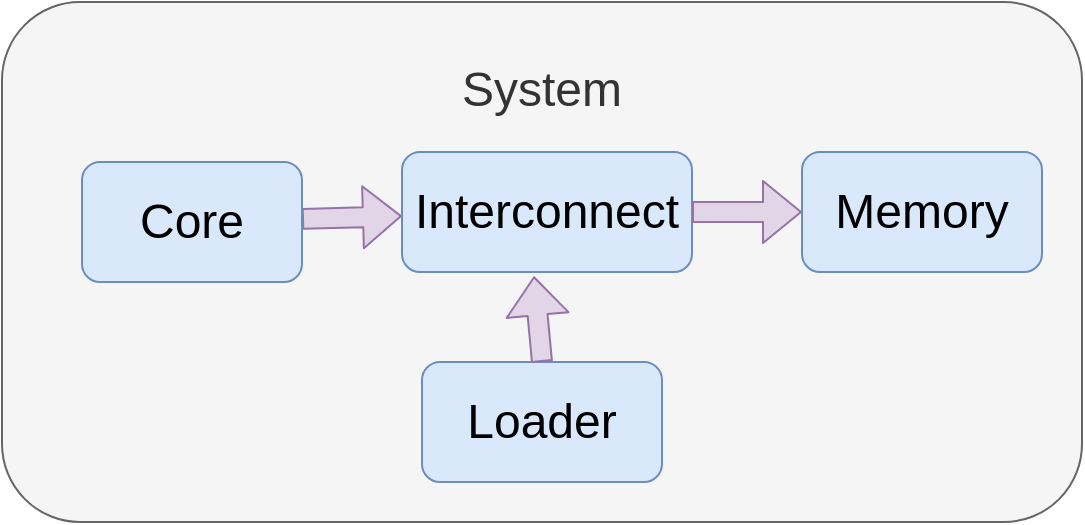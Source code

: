 <mxfile version="22.1.2" type="device">
  <diagram name="Page-1" id="tFrUOxWwpVR1sW8zNlCO">
    <mxGraphModel dx="1436" dy="1007" grid="1" gridSize="10" guides="1" tooltips="1" connect="1" arrows="1" fold="1" page="1" pageScale="1" pageWidth="850" pageHeight="1100" math="0" shadow="0">
      <root>
        <mxCell id="0" />
        <mxCell id="1" parent="0" />
        <mxCell id="Q5wCeLh6FtFtZmpvEJQd-5" value="&lt;font style=&quot;font-size: 24px;&quot;&gt;System&lt;br&gt;&lt;br&gt;&lt;br&gt;&lt;br&gt;&lt;br&gt;&lt;br&gt;&lt;br&gt;&lt;/font&gt;" style="rounded=1;whiteSpace=wrap;html=1;fillColor=#f5f5f5;strokeColor=#666666;fontColor=#333333;align=center;" vertex="1" parent="1">
          <mxGeometry x="80" y="100" width="540" height="260" as="geometry" />
        </mxCell>
        <mxCell id="Q5wCeLh6FtFtZmpvEJQd-13" value="" style="orthogonalLoop=1;jettySize=auto;html=1;strokeWidth=1;shape=flexArrow;fillColor=#e1d5e7;strokeColor=#9673a6;" edge="1" parent="1" source="Q5wCeLh6FtFtZmpvEJQd-1" target="Q5wCeLh6FtFtZmpvEJQd-2">
          <mxGeometry relative="1" as="geometry" />
        </mxCell>
        <mxCell id="Q5wCeLh6FtFtZmpvEJQd-1" value="&lt;font style=&quot;font-size: 24px;&quot;&gt;Core&lt;/font&gt;" style="rounded=1;whiteSpace=wrap;html=1;fillColor=#dae8fc;strokeColor=#6c8ebf;" vertex="1" parent="1">
          <mxGeometry x="120" y="180" width="110" height="60" as="geometry" />
        </mxCell>
        <mxCell id="Q5wCeLh6FtFtZmpvEJQd-2" value="&lt;font style=&quot;font-size: 24px;&quot;&gt;Interconnect&lt;/font&gt;" style="rounded=1;whiteSpace=wrap;html=1;fillColor=#dae8fc;strokeColor=#6c8ebf;" vertex="1" parent="1">
          <mxGeometry x="280" y="175" width="145" height="60" as="geometry" />
        </mxCell>
        <mxCell id="Q5wCeLh6FtFtZmpvEJQd-3" value="&lt;font style=&quot;font-size: 24px;&quot;&gt;Memory&lt;/font&gt;" style="rounded=1;whiteSpace=wrap;html=1;fillColor=#dae8fc;strokeColor=#6c8ebf;" vertex="1" parent="1">
          <mxGeometry x="480" y="175" width="120" height="60" as="geometry" />
        </mxCell>
        <mxCell id="Q5wCeLh6FtFtZmpvEJQd-4" value="&lt;font style=&quot;font-size: 24px;&quot;&gt;Loader&lt;/font&gt;" style="rounded=1;whiteSpace=wrap;html=1;fillColor=#dae8fc;strokeColor=#6c8ebf;" vertex="1" parent="1">
          <mxGeometry x="290" y="280" width="120" height="60" as="geometry" />
        </mxCell>
        <mxCell id="Q5wCeLh6FtFtZmpvEJQd-14" value="" style="orthogonalLoop=1;jettySize=auto;html=1;strokeWidth=1;shape=flexArrow;exitX=1;exitY=0.5;exitDx=0;exitDy=0;entryX=0;entryY=0.5;entryDx=0;entryDy=0;fillColor=#e1d5e7;strokeColor=#9673a6;" edge="1" parent="1" source="Q5wCeLh6FtFtZmpvEJQd-2" target="Q5wCeLh6FtFtZmpvEJQd-3">
          <mxGeometry relative="1" as="geometry">
            <mxPoint x="240" y="218" as="sourcePoint" />
            <mxPoint x="290" y="217" as="targetPoint" />
          </mxGeometry>
        </mxCell>
        <mxCell id="Q5wCeLh6FtFtZmpvEJQd-15" value="" style="orthogonalLoop=1;jettySize=auto;html=1;strokeWidth=1;shape=flexArrow;exitX=0.5;exitY=0;exitDx=0;exitDy=0;entryX=0.455;entryY=1.035;entryDx=0;entryDy=0;fillColor=#e1d5e7;strokeColor=#9673a6;entryPerimeter=0;" edge="1" parent="1" source="Q5wCeLh6FtFtZmpvEJQd-4" target="Q5wCeLh6FtFtZmpvEJQd-2">
          <mxGeometry relative="1" as="geometry">
            <mxPoint x="435" y="194" as="sourcePoint" />
            <mxPoint x="480" y="170" as="targetPoint" />
          </mxGeometry>
        </mxCell>
      </root>
    </mxGraphModel>
  </diagram>
</mxfile>
